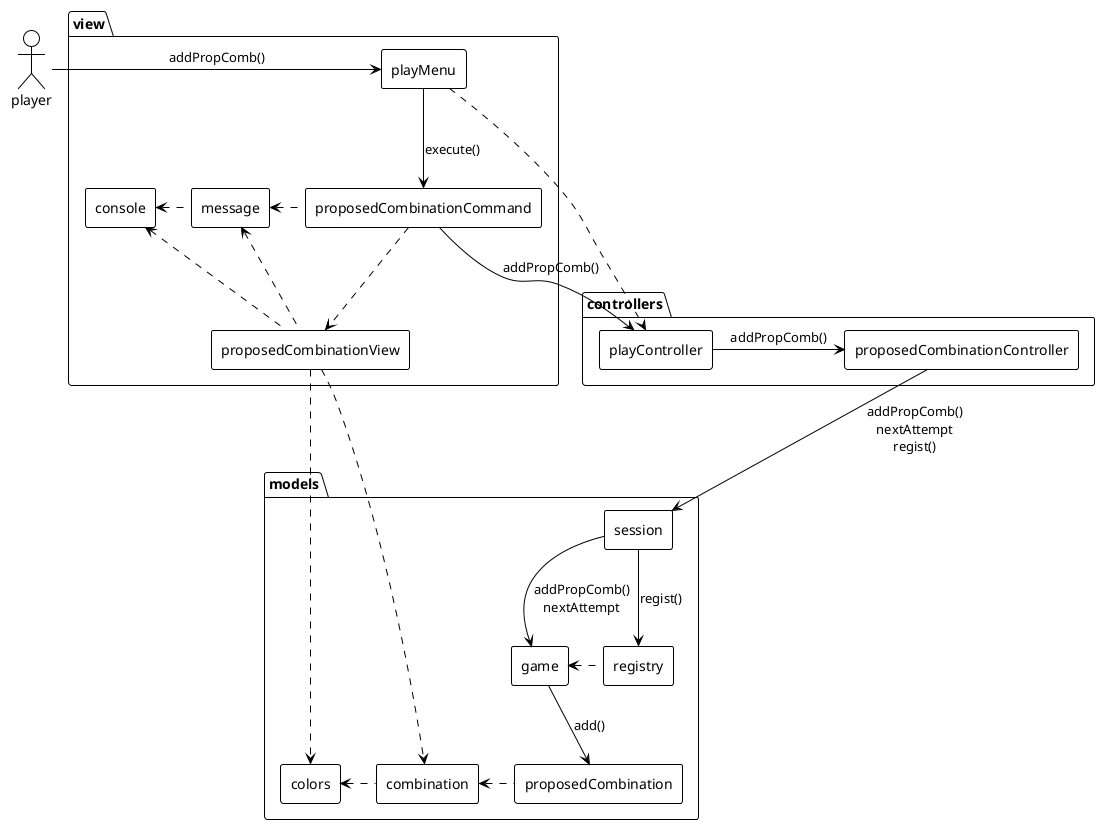 @startuml colaboration-propose-combination
!theme plain

actor player

package view{
    agent playMenu
    agent proposedCombinationCommand
    agent proposedCombinationView
    agent message
    agent console
}
package controllers {
    agent playController
    agent proposedCombinationController
}
package models {
    agent session
    agent registry
    agent game
    agent proposedCombination
    agent combination
    agent colors
}

playMenu ..> playController
player -right-> playMenu :addPropComb()
playMenu --> proposedCombinationCommand :execute()
proposedCombinationCommand --> playController :addPropComb()
proposedCombinationCommand ..> proposedCombinationView
proposedCombinationCommand .left.> message
proposedCombinationView .up.> console
proposedCombinationView .up.> message
proposedCombinationView ..> combination
proposedCombinationView ..> colors
message .left.> console

playController -right-> proposedCombinationController :addPropComb()
proposedCombinationController -down-> session :addPropComb()\nnextAttempt\nregist()
session -down-> game :addPropComb()\nnextAttempt
session -down-> registry :regist()
registry .left.> game
game -down-> proposedCombination :add()
proposedCombination .left.> combination
combination .left.> colors

@enduml